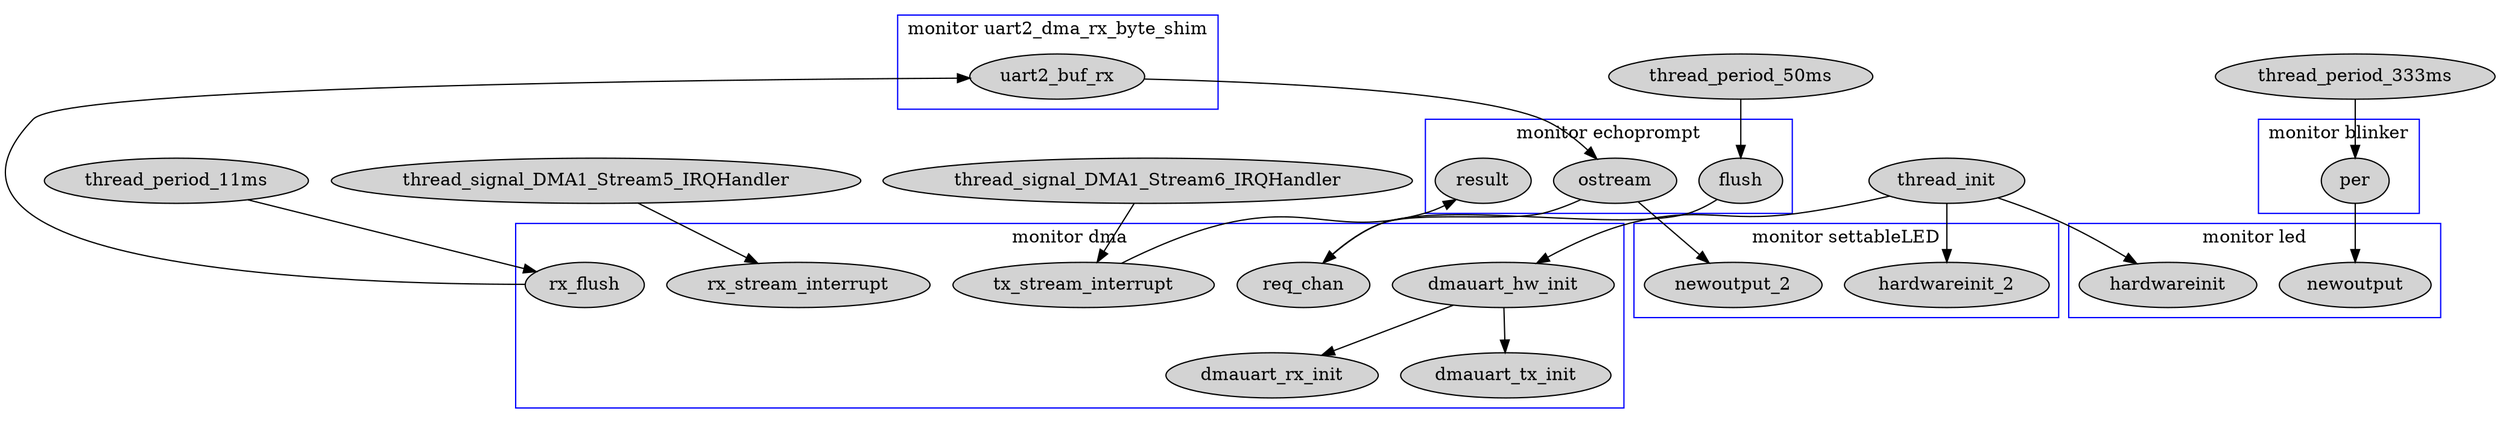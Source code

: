 digraph Tower {
    thread_signal_DMA1_Stream5_IRQHandler [style=filled];
    thread_signal_DMA1_Stream6_IRQHandler [style=filled];
    thread_period_11ms [style=filled];
    thread_period_50ms [style=filled];
    thread_period_333ms [style=filled];
    thread_init [style=filled];
    subgraph  cluster_blinker {
        color = blue;
        node [style=filled];
        per;
        label = "monitor blinker";
    }
    subgraph  cluster_dma {
        color = blue;
        node [style=filled];
        dmauart_hw_init;
        dmauart_rx_init;
        dmauart_tx_init;
        req_chan;
        rx_flush;
        rx_stream_interrupt;
        tx_stream_interrupt;
        label = "monitor dma";
    }
    subgraph  cluster_echoprompt {
        color = blue;
        node [style=filled];
        flush;
        ostream;
        result;
        label = "monitor echoprompt";
    }
    subgraph  cluster_led {
        color = blue;
        node [style=filled];
        hardwareinit;
        newoutput;
        label = "monitor led";
    }
    subgraph  cluster_settableLED {
        color = blue;
        node [style=filled];
        hardwareinit_2;
        newoutput_2;
        label = "monitor settableLED";
    }
    subgraph  cluster_uart2_dma_rx_byte_shim {
        color = blue;
        node [style=filled];
        uart2_buf_rx;
        label = "monitor uart2_dma_rx_byte_shim";
    }
    thread_signal_DMA1_Stream5_IRQHandler -> rx_stream_interrupt;
    thread_signal_DMA1_Stream6_IRQHandler -> tx_stream_interrupt;
    thread_period_11ms -> rx_flush;
    thread_period_50ms -> flush;
    thread_period_333ms -> per;
    thread_init -> hardwareinit;
    thread_init -> dmauart_hw_init;
    thread_init -> hardwareinit_2;
    per -> newoutput;
    dmauart_hw_init -> dmauart_tx_init;
    dmauart_hw_init -> dmauart_rx_init;
    rx_flush -> uart2_buf_rx;
    tx_stream_interrupt -> result;
    flush -> req_chan;
    ostream -> req_chan;
    ostream -> newoutput_2;
    uart2_buf_rx -> ostream;
}
